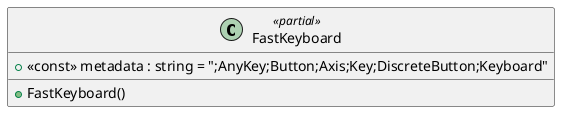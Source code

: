 @startuml
class FastKeyboard <<partial>> {
    + <<const>> metadata : string = ";AnyKey;Button;Axis;Key;DiscreteButton;Keyboard"
    + FastKeyboard()
}
@enduml
